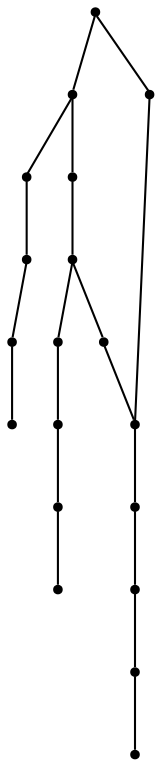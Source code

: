 graph {
  node [shape=point,comment="{\"directed\":false,\"doi\":\"10.1007/978-3-031-22203-0_26\",\"figure\":\"3 (1)\"}"]

  v0 [pos="441.4578445820237,482.0281798353414"]
  v1 [pos="551.9212671897101,592.4862664649776"]
  v2 [pos="275.7647733197933,316.3330378484512"]
  v3 [pos="386.2240229375682,426.79519408694375"]
  v4 [pos="332.2143896135283,536.040282926846"]
  v5 [pos="607.1550570399568,647.7192561876027"]
  v6 [pos="220.53096359816607,261.0999249247768"]
  v7 [pos="828.0829832584302,647.7192561876027"]
  v8 [pos="772.8512600317587,592.4862664649776"]
  v9 [pos="717.6185034932997,647.7192561876026"]
  v10 [pos="662.3888468902034,482.0281798353414"]
  v11 [pos="662.3888468902032,592.4862664649776"]
  v12 [pos="607.1550570399567,426.79519408694375"]
  v13 [pos="551.9212671897101,482.0281798353414"]
  v14 [pos="496.6916344322704,316.33303784845134"]
  v15 [pos="496.69163443227035,426.7951940869438"]
  v16 [pos="441.45784458202365,261.09992492477693"]
  v17 [pos="386.2240229375682,316.33303784845134"]
  v18 [pos="330.9943981286807,261.09992492477693"]

  v0 -- v1 [id="-1",pos="441.4578445820237,482.0281798353414 441.45782073636707,543.0288823229832 490.9156838418601,592.4861392897008 551.9212671897101,592.4862664649776"]
  v6 -- v2 [id="-3",pos="220.53096359816607,261.0999249247768 275.7647733197933,316.3330378484512 275.7647733197933,316.3330378484512 275.7647733197933,316.3330378484512"]
  v2 -- v3 [id="-6",pos="275.7647733197933,316.3330378484512 275.76474947413664,377.3378735325879 325.2226443738385,426.7951304993054 386.2240229375682,426.79519408694375"]
  v4 -- v5 [id="-8",pos="332.2143896135283,536.040282926846 403.7361777889442,604.4452095119855 500.39220214296085,647.7192840071945 607.1550570399568,647.7192561876027"]
  v6 -- v4 [id="-9",pos="220.53096359816607,261.0999249247768 220.53095962388997,367.8614554755677 263.80555652940876,464.5162952461721 332.2143896135283,536.040282926846"]
  v8 -- v7 [id="-12",pos="772.8512600317587,592.4862664649776 828.0829832584302,647.7192561876027 828.0829832584302,647.7192561876027 828.0829832584302,647.7192561876027"]
  v9 -- v8 [id="-16",pos="717.6185034932997,647.7192561876026 772.8512600317587,592.4862664649776 772.8512600317587,592.4862664649776 772.8512600317587,592.4862664649776"]
  v11 -- v9 [id="-21",pos="662.3888468902032,592.4862664649776 717.6185034932997,647.7192561876026 717.6185034932997,647.7192561876026 717.6185034932997,647.7192561876026"]
  v12 -- v10 [id="-23",pos="607.1550570399567,426.79519408694375 662.3888468902034,482.0281798353414 662.3888468902034,482.0281798353414 662.3888468902034,482.0281798353414"]
  v5 -- v11 [id="-27",pos="607.1550570399568,647.7192561876027 662.3888468902032,592.4862664649776 662.3888468902032,592.4862664649776 662.3888468902032,592.4862664649776"]
  v1 -- v5 [id="-31",pos="551.9212671897101,592.4862664649776 607.1550570399568,647.7192561876027 607.1550570399568,647.7192561876027 607.1550570399568,647.7192561876027"]
  v13 -- v12 [id="-35",pos="551.9212671897101,482.0281798353414 607.1550570399567,426.79519408694375 607.1550570399567,426.79519408694375 607.1550570399567,426.79519408694375"]
  v2 -- v18 [id="-40",pos="275.7647733197933,316.3330378484512 330.9943981286807,261.09992492477693 330.9943981286807,261.09992492477693 330.9943981286807,261.09992492477693"]
  v15 -- v13 [id="-43",pos="496.69163443227035,426.7951940869438 551.9212671897101,482.0281798353414 551.9212671897101,482.0281798353414 551.9212671897101,482.0281798353414"]
  v18 -- v17 [id="-45",pos="330.9943981286807,261.09992492477693 386.2240229375682,316.33303784845134 386.2240229375682,316.33303784845134 386.2240229375682,316.33303784845134"]
  v16 -- v14 [id="-48",pos="441.45784458202365,261.09992492477693 496.6916344322704,316.33303784845134 496.6916344322704,316.33303784845134 496.6916344322704,316.33303784845134"]
  v0 -- v15 [id="-52",pos="441.4578445820237,482.0281798353414 496.69163443227035,426.7951940869438 496.69163443227035,426.7951940869438 496.69163443227035,426.7951940869438"]
  v3 -- v0 [id="-57",pos="386.2240229375682,426.79519408694375 441.4578445820237,482.0281798353414 441.4578445820237,482.0281798353414 441.4578445820237,482.0281798353414"]
  v17 -- v16 [id="-60",pos="386.2240229375682,316.33303784845134 441.45784458202365,261.09992492477693 441.45784458202365,261.09992492477693 441.45784458202365,261.09992492477693"]
}